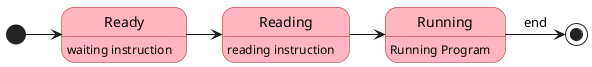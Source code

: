 @startuml Read
skinparam Shadowing false
skinparam state{
    BackgroundColor LightPink
    BorderColor Brown
}
[*] -> Ready
Ready : waiting instruction
Ready -> Reading
Reading : reading instruction
Reading -> Running
Running : Running Program
Running -> [*] : end

@enduml